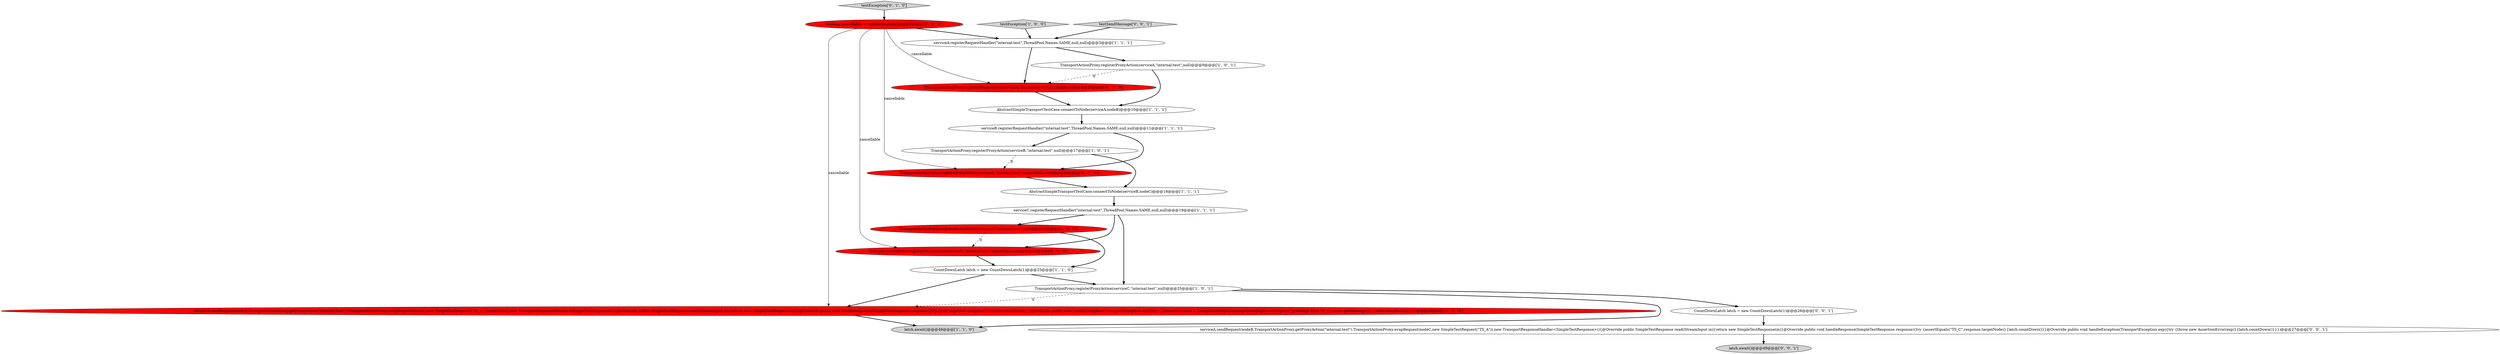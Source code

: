 digraph {
15 [style = filled, label = "TransportActionProxy.registerProxyAction(serviceC,\"internal:test\",cancellable,null)@@@24@@@['0', '1', '0']", fillcolor = red, shape = ellipse image = "AAA1AAABBB2BBB"];
20 [style = filled, label = "latch.await()@@@49@@@['0', '0', '1']", fillcolor = lightgray, shape = ellipse image = "AAA0AAABBB3BBB"];
2 [style = filled, label = "TransportActionProxy.registerProxyAction(serviceC,\"internal:test\",null)@@@25@@@['1', '0', '1']", fillcolor = white, shape = ellipse image = "AAA0AAABBB1BBB"];
0 [style = filled, label = "latch.await()@@@49@@@['1', '1', '0']", fillcolor = lightgray, shape = ellipse image = "AAA0AAABBB1BBB"];
10 [style = filled, label = "serviceA.registerRequestHandler(\"internal:test\",ThreadPool.Names.SAME,null,null)@@@3@@@['1', '1', '1']", fillcolor = white, shape = ellipse image = "AAA0AAABBB1BBB"];
19 [style = filled, label = "CountDownLatch latch = new CountDownLatch(1)@@@26@@@['0', '0', '1']", fillcolor = white, shape = ellipse image = "AAA0AAABBB3BBB"];
21 [style = filled, label = "serviceA.sendRequest(nodeB,TransportActionProxy.getProxyAction(\"internal:test\"),TransportActionProxy.wrapRequest(nodeC,new SimpleTestRequest(\"TS_A\")),new TransportResponseHandler<SimpleTestResponse>(){@Override public SimpleTestResponse read(StreamInput in){return new SimpleTestResponse(in)}@Override public void handleResponse(SimpleTestResponse response){try {assertEquals(\"TS_C\",response.targetNode)}{latch.countDown()}}@Override public void handleException(TransportException exp){try {throw new AssertionError(exp)}{latch.countDown()}}})@@@27@@@['0', '0', '1']", fillcolor = white, shape = ellipse image = "AAA0AAABBB3BBB"];
12 [style = filled, label = "boolean cancellable = randomBoolean()@@@3@@@['0', '1', '0']", fillcolor = red, shape = ellipse image = "AAA1AAABBB2BBB"];
13 [style = filled, label = "TransportActionProxy.registerProxyAction(serviceA,\"internal:test\",cancellable,null)@@@10@@@['0', '1', '0']", fillcolor = red, shape = ellipse image = "AAA1AAABBB2BBB"];
6 [style = filled, label = "TransportActionProxy.registerProxyAction(serviceB,\"internal:test\",null)@@@17@@@['1', '0', '1']", fillcolor = white, shape = ellipse image = "AAA0AAABBB1BBB"];
18 [style = filled, label = "testSendMessage['0', '0', '1']", fillcolor = lightgray, shape = diamond image = "AAA0AAABBB3BBB"];
16 [style = filled, label = "testException['0', '1', '0']", fillcolor = lightgray, shape = diamond image = "AAA0AAABBB2BBB"];
5 [style = filled, label = "testException['1', '0', '0']", fillcolor = lightgray, shape = diamond image = "AAA0AAABBB1BBB"];
3 [style = filled, label = "serviceB.registerRequestHandler(\"internal:test\",ThreadPool.Names.SAME,null,null)@@@11@@@['1', '1', '1']", fillcolor = white, shape = ellipse image = "AAA0AAABBB1BBB"];
14 [style = filled, label = "serviceA.sendRequest(nodeB,TransportActionProxy.getProxyAction(\"internal:test\"),TransportActionProxy.wrapRequest(nodeC,new SimpleTestRequest(\"TS_A\",cancellable)),new TransportResponseHandler<SimpleTestResponse>(){@Override public SimpleTestResponse read(StreamInput in){return new SimpleTestResponse(in)}@Override public void handleResponse(SimpleTestResponse response){try {fail(\"expected exception\")}{latch.countDown()}}@Override public void handleException(TransportException exp){try {Throwable cause = ExceptionsHelper.unwrapCause(exp)assertEquals(\"greetings from TS_C\",cause.getMessage())}{latch.countDown()}}})@@@26@@@['0', '1', '0']", fillcolor = red, shape = ellipse image = "AAA1AAABBB2BBB"];
11 [style = filled, label = "AbstractSimpleTransportTestCase.connectToNode(serviceA,nodeB)@@@10@@@['1', '1', '1']", fillcolor = white, shape = ellipse image = "AAA0AAABBB1BBB"];
8 [style = filled, label = "TransportActionProxy.registerProxyAction(serviceC,\"internal:test\",null)@@@23@@@['1', '0', '0']", fillcolor = red, shape = ellipse image = "AAA1AAABBB1BBB"];
7 [style = filled, label = "CountDownLatch latch = new CountDownLatch(1)@@@25@@@['1', '1', '0']", fillcolor = white, shape = ellipse image = "AAA0AAABBB1BBB"];
17 [style = filled, label = "TransportActionProxy.registerProxyAction(serviceB,\"internal:test\",cancellable,null)@@@18@@@['0', '1', '0']", fillcolor = red, shape = ellipse image = "AAA1AAABBB2BBB"];
4 [style = filled, label = "AbstractSimpleTransportTestCase.connectToNode(serviceB,nodeC)@@@18@@@['1', '1', '1']", fillcolor = white, shape = ellipse image = "AAA0AAABBB1BBB"];
1 [style = filled, label = "TransportActionProxy.registerProxyAction(serviceA,\"internal:test\",null)@@@9@@@['1', '0', '1']", fillcolor = white, shape = ellipse image = "AAA0AAABBB1BBB"];
9 [style = filled, label = "serviceC.registerRequestHandler(\"internal:test\",ThreadPool.Names.SAME,null,null)@@@19@@@['1', '1', '1']", fillcolor = white, shape = ellipse image = "AAA0AAABBB1BBB"];
4->9 [style = bold, label=""];
5->10 [style = bold, label=""];
2->19 [style = bold, label=""];
15->7 [style = bold, label=""];
9->2 [style = bold, label=""];
8->15 [style = dashed, label="0"];
3->6 [style = bold, label=""];
6->17 [style = dashed, label="0"];
9->8 [style = bold, label=""];
13->11 [style = bold, label=""];
8->7 [style = bold, label=""];
1->11 [style = bold, label=""];
7->14 [style = bold, label=""];
1->13 [style = dashed, label="0"];
6->4 [style = bold, label=""];
2->0 [style = bold, label=""];
12->10 [style = bold, label=""];
21->20 [style = bold, label=""];
2->14 [style = dashed, label="0"];
14->0 [style = bold, label=""];
10->13 [style = bold, label=""];
18->10 [style = bold, label=""];
11->3 [style = bold, label=""];
12->14 [style = solid, label="cancellable"];
7->2 [style = bold, label=""];
9->15 [style = bold, label=""];
12->17 [style = solid, label="cancellable"];
3->17 [style = bold, label=""];
10->1 [style = bold, label=""];
12->15 [style = solid, label="cancellable"];
16->12 [style = bold, label=""];
17->4 [style = bold, label=""];
12->13 [style = solid, label="cancellable"];
19->21 [style = bold, label=""];
}
